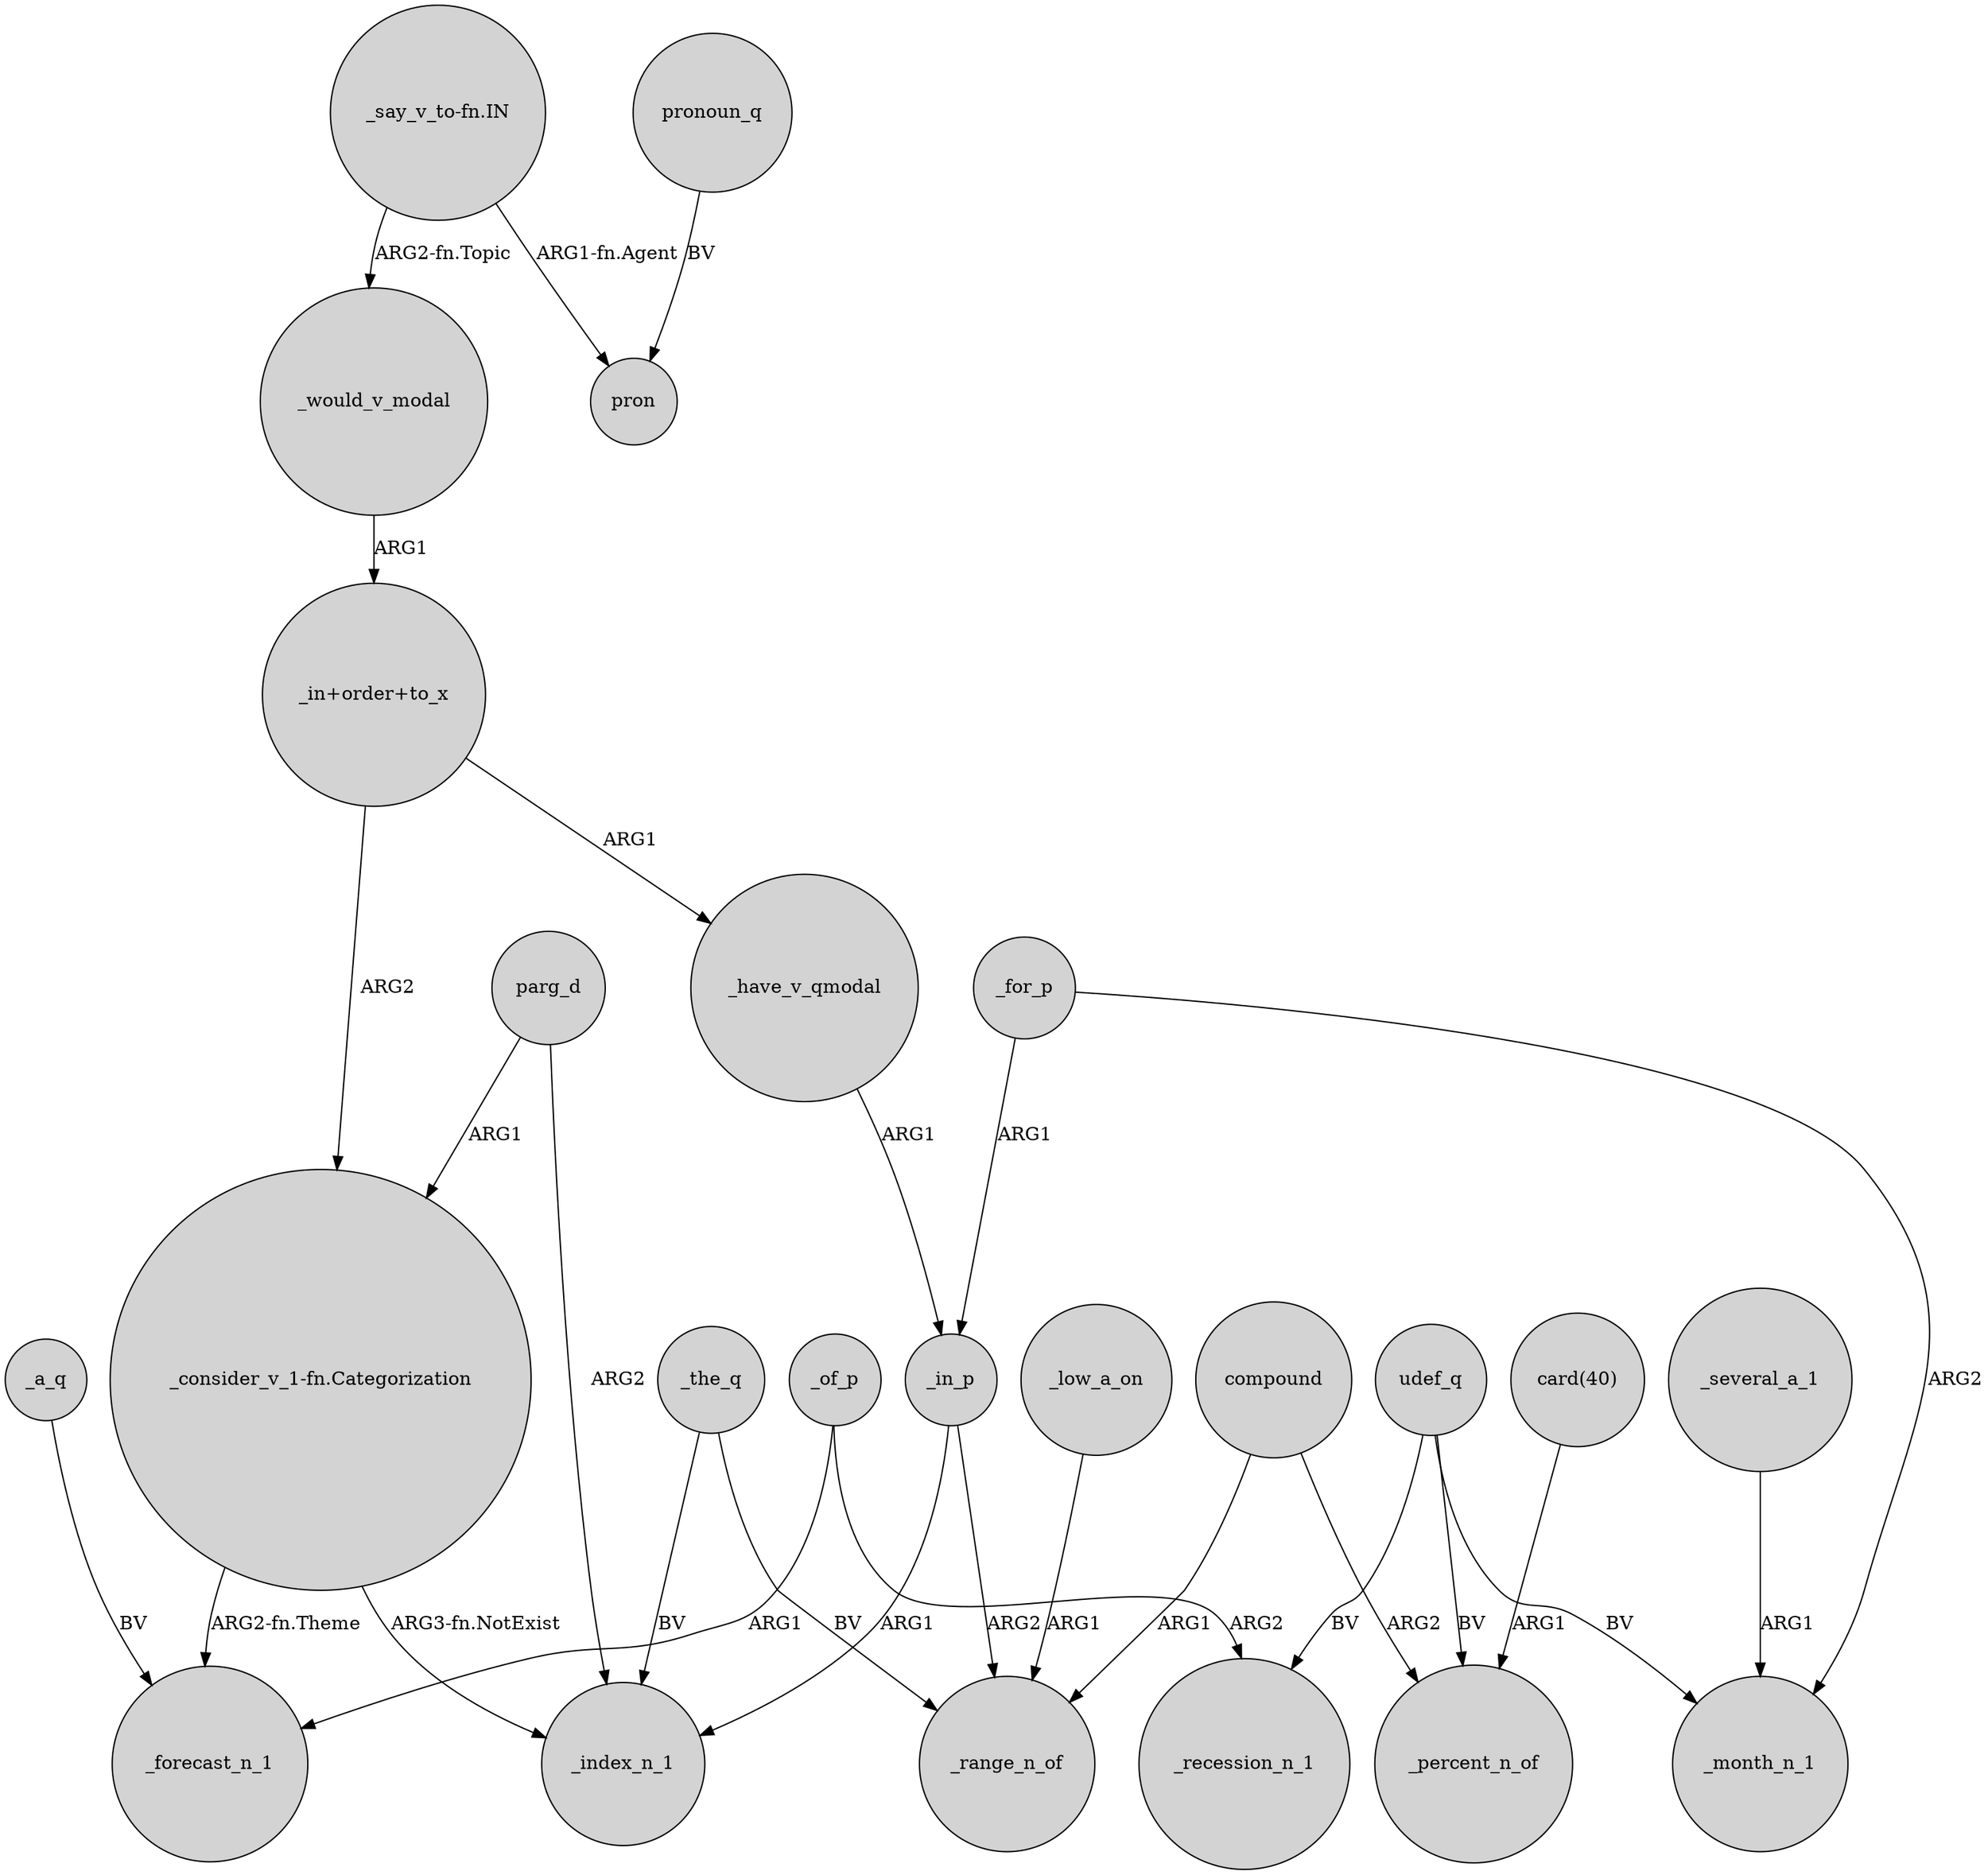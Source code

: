 digraph {
	node [shape=circle style=filled]
	"_say_v_to-fn.IN" -> _would_v_modal [label="ARG2-fn.Topic"]
	_for_p -> _month_n_1 [label=ARG2]
	parg_d -> _index_n_1 [label=ARG2]
	"_in+order+to_x" -> _have_v_qmodal [label=ARG1]
	"card(40)" -> _percent_n_of [label=ARG1]
	"_consider_v_1-fn.Categorization" -> _forecast_n_1 [label="ARG2-fn.Theme"]
	_in_p -> _index_n_1 [label=ARG1]
	_would_v_modal -> "_in+order+to_x" [label=ARG1]
	parg_d -> "_consider_v_1-fn.Categorization" [label=ARG1]
	_a_q -> _forecast_n_1 [label=BV]
	compound -> _range_n_of [label=ARG1]
	_have_v_qmodal -> _in_p [label=ARG1]
	_in_p -> _range_n_of [label=ARG2]
	compound -> _percent_n_of [label=ARG2]
	udef_q -> _month_n_1 [label=BV]
	_several_a_1 -> _month_n_1 [label=ARG1]
	pronoun_q -> pron [label=BV]
	_of_p -> _recession_n_1 [label=ARG2]
	udef_q -> _recession_n_1 [label=BV]
	"_consider_v_1-fn.Categorization" -> _index_n_1 [label="ARG3-fn.NotExist"]
	_low_a_on -> _range_n_of [label=ARG1]
	_of_p -> _forecast_n_1 [label=ARG1]
	"_say_v_to-fn.IN" -> pron [label="ARG1-fn.Agent"]
	_the_q -> _index_n_1 [label=BV]
	udef_q -> _percent_n_of [label=BV]
	_the_q -> _range_n_of [label=BV]
	"_in+order+to_x" -> "_consider_v_1-fn.Categorization" [label=ARG2]
	_for_p -> _in_p [label=ARG1]
}
